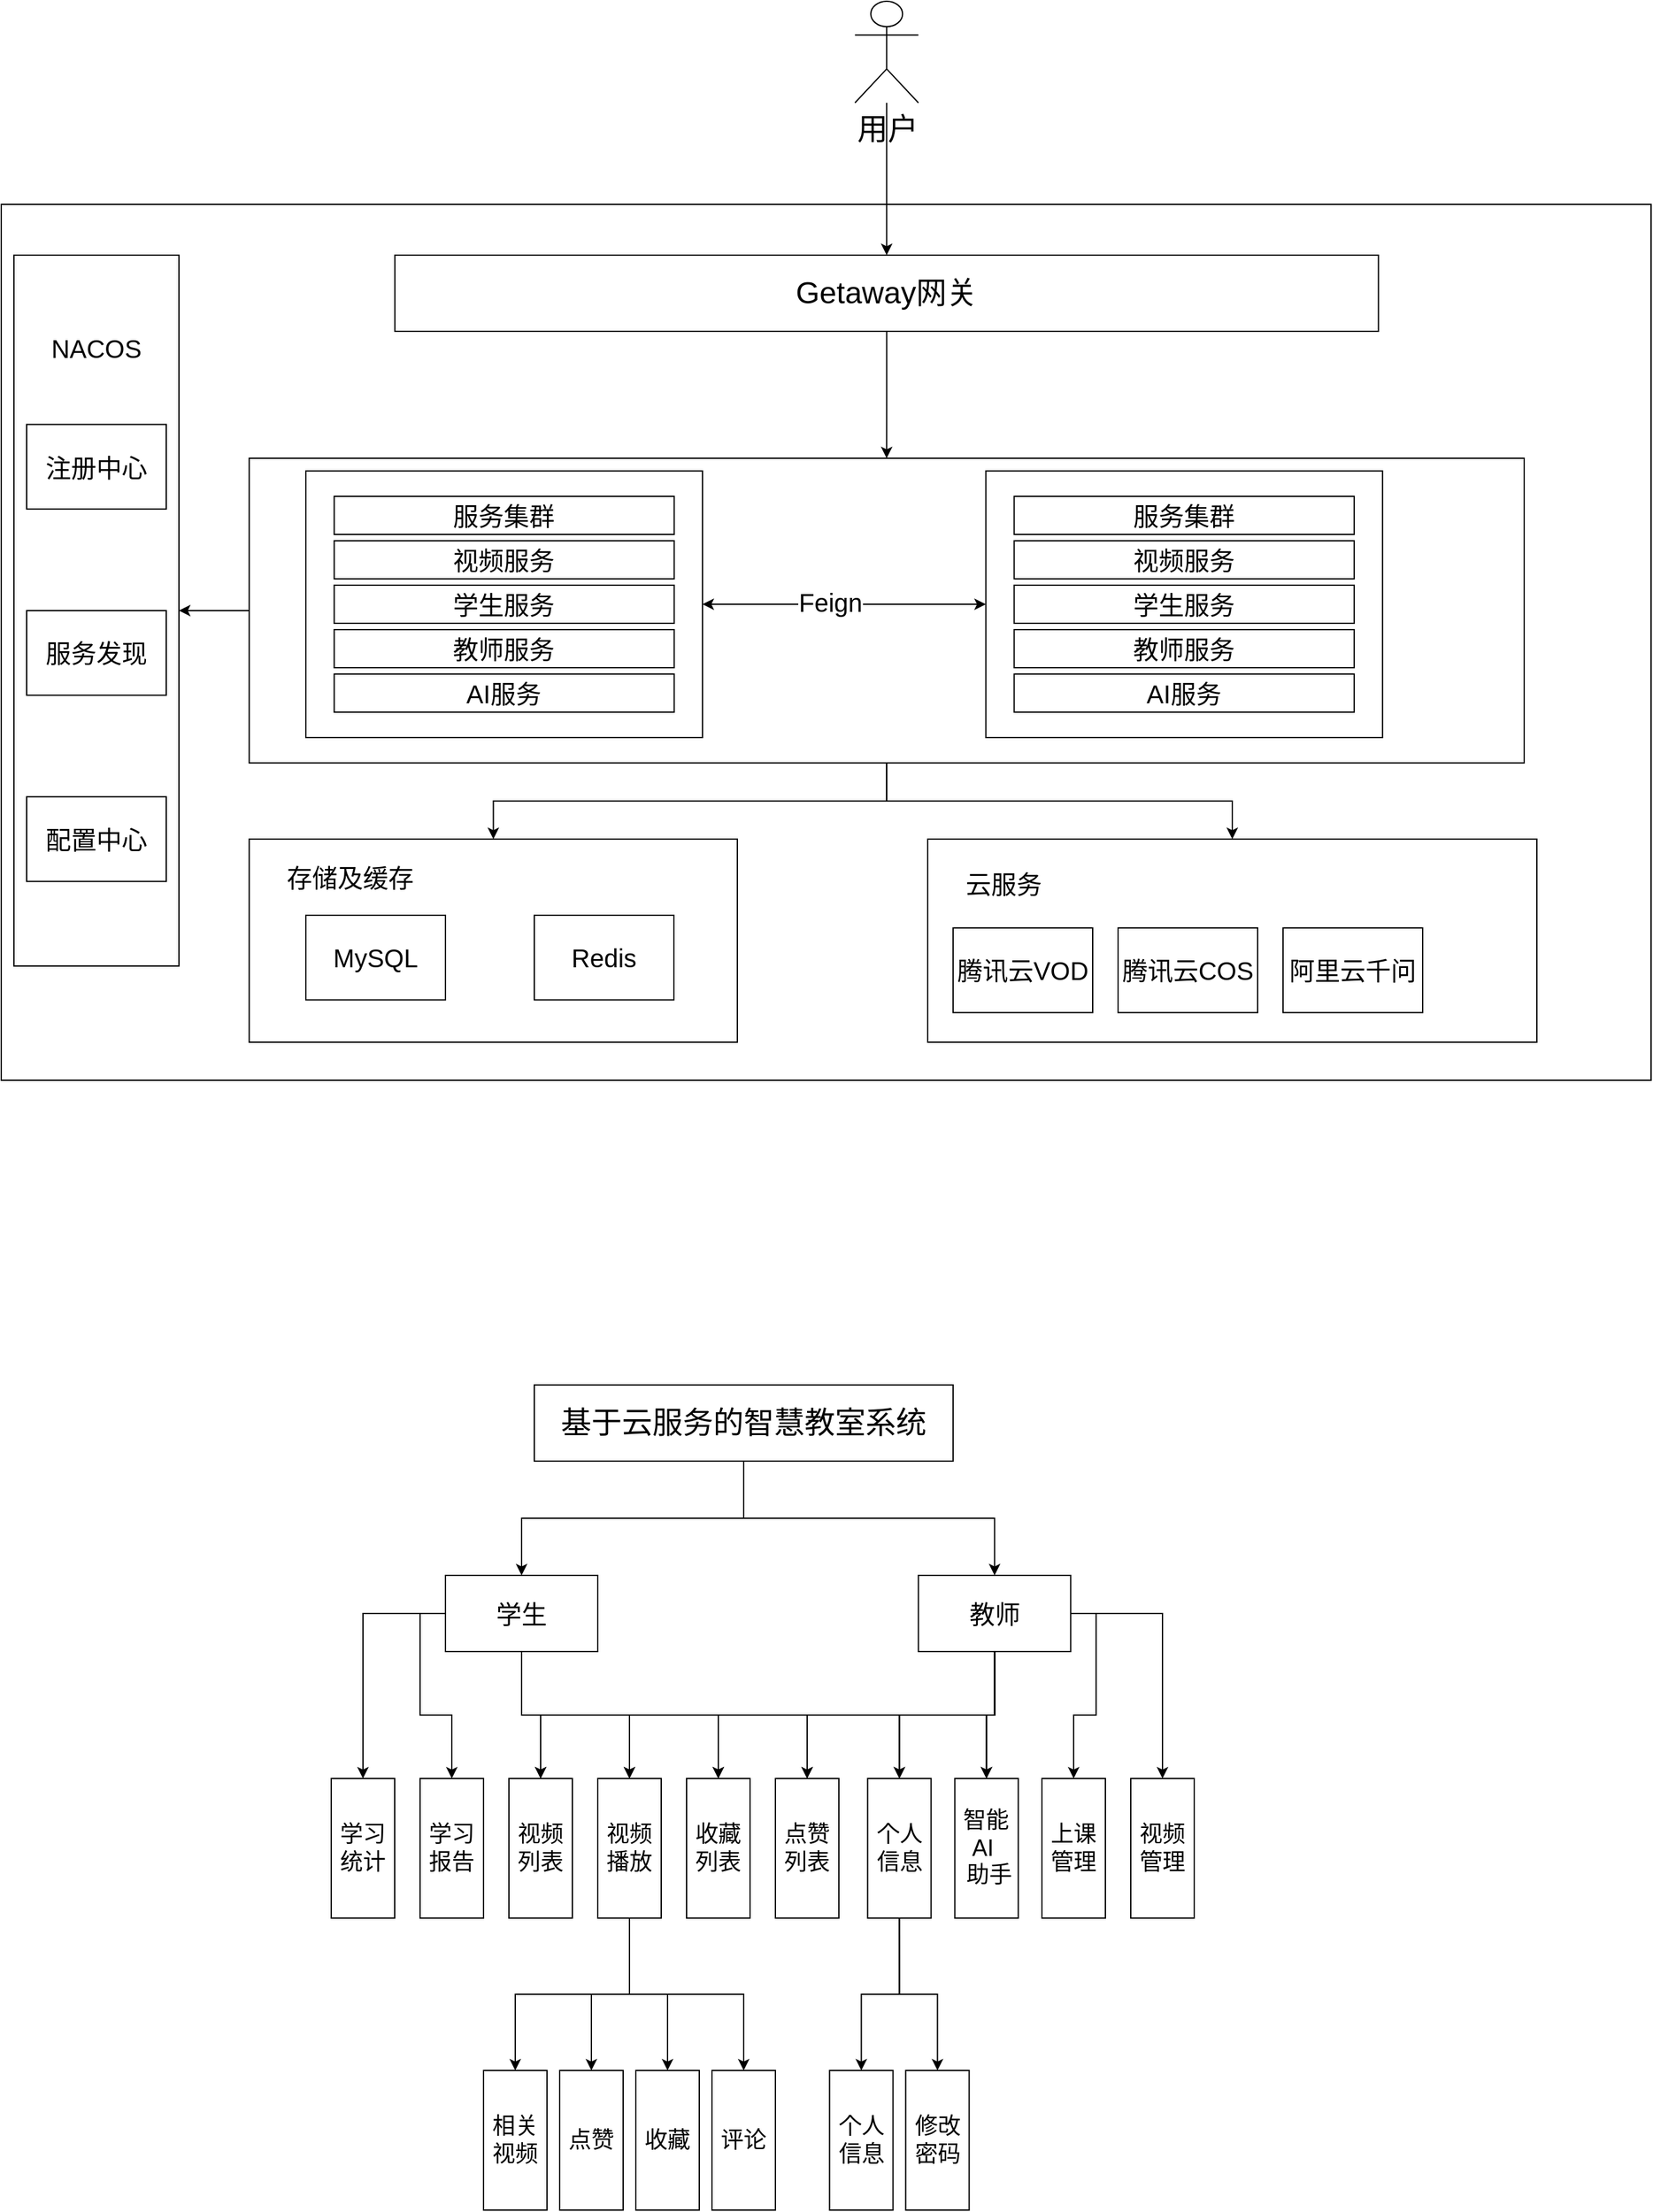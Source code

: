 <mxfile version="27.0.1">
  <diagram name="第 1 页" id="52A_9YvlHmMoZ8Vtk-Tt">
    <mxGraphModel dx="1418" dy="1963" grid="1" gridSize="10" guides="1" tooltips="1" connect="1" arrows="1" fold="1" page="1" pageScale="1" pageWidth="827" pageHeight="1169" math="0" shadow="0">
      <root>
        <mxCell id="0" />
        <mxCell id="1" parent="0" />
        <mxCell id="yeD8wV4yLQNAjynyO6_--6" value="" style="rounded=0;whiteSpace=wrap;html=1;" parent="1" vertex="1">
          <mxGeometry x="50" y="40" width="1300" height="690" as="geometry" />
        </mxCell>
        <mxCell id="yeD8wV4yLQNAjynyO6_--7" value="" style="group" parent="1" vertex="1" connectable="0">
          <mxGeometry x="60" y="80" width="130" height="560" as="geometry" />
        </mxCell>
        <mxCell id="yeD8wV4yLQNAjynyO6_--1" value="" style="rounded=0;whiteSpace=wrap;html=1;" parent="yeD8wV4yLQNAjynyO6_--7" vertex="1">
          <mxGeometry width="130" height="560" as="geometry" />
        </mxCell>
        <mxCell id="yeD8wV4yLQNAjynyO6_--2" value="&lt;font style=&quot;font-size: 20px;&quot;&gt;注册中心&lt;/font&gt;" style="rounded=0;whiteSpace=wrap;html=1;" parent="yeD8wV4yLQNAjynyO6_--7" vertex="1">
          <mxGeometry x="10" y="133.333" width="110" height="66.667" as="geometry" />
        </mxCell>
        <mxCell id="yeD8wV4yLQNAjynyO6_--3" value="&lt;font style=&quot;font-size: 20px;&quot;&gt;服务发现&lt;/font&gt;" style="rounded=0;whiteSpace=wrap;html=1;" parent="yeD8wV4yLQNAjynyO6_--7" vertex="1">
          <mxGeometry x="10" y="280" width="110" height="66.667" as="geometry" />
        </mxCell>
        <mxCell id="yeD8wV4yLQNAjynyO6_--4" value="&lt;font style=&quot;font-size: 20px;&quot;&gt;配置中心&lt;/font&gt;" style="rounded=0;whiteSpace=wrap;html=1;" parent="yeD8wV4yLQNAjynyO6_--7" vertex="1">
          <mxGeometry x="10" y="426.667" width="110" height="66.667" as="geometry" />
        </mxCell>
        <mxCell id="yeD8wV4yLQNAjynyO6_--5" value="&lt;font style=&quot;font-size: 20px;&quot;&gt;NACOS&lt;/font&gt;" style="text;html=1;align=center;verticalAlign=middle;whiteSpace=wrap;rounded=0;" parent="yeD8wV4yLQNAjynyO6_--7" vertex="1">
          <mxGeometry x="35" y="53.333" width="60" height="40" as="geometry" />
        </mxCell>
        <mxCell id="yeD8wV4yLQNAjynyO6_--32" value="" style="group" parent="1" vertex="1" connectable="0">
          <mxGeometry x="290" y="250" width="960" height="230" as="geometry" />
        </mxCell>
        <mxCell id="yeD8wV4yLQNAjynyO6_--21" value="" style="group" parent="yeD8wV4yLQNAjynyO6_--32" vertex="1" connectable="0">
          <mxGeometry width="960" height="230" as="geometry" />
        </mxCell>
        <mxCell id="yeD8wV4yLQNAjynyO6_--31" value="" style="rounded=0;whiteSpace=wrap;html=1;" parent="yeD8wV4yLQNAjynyO6_--21" vertex="1">
          <mxGeometry x="-44.651" y="-10" width="1004.651" height="240.0" as="geometry" />
        </mxCell>
        <mxCell id="yeD8wV4yLQNAjynyO6_--15" value="" style="rounded=0;whiteSpace=wrap;html=1;movable=1;resizable=1;rotatable=1;deletable=1;editable=1;locked=0;connectable=1;" parent="yeD8wV4yLQNAjynyO6_--21" vertex="1">
          <mxGeometry width="312.558" height="210" as="geometry" />
        </mxCell>
        <mxCell id="yeD8wV4yLQNAjynyO6_--9" value="&lt;font style=&quot;font-size: 20px;&quot;&gt;视频服务&lt;/font&gt;" style="rounded=0;whiteSpace=wrap;html=1;movable=1;resizable=1;rotatable=1;deletable=1;editable=1;locked=0;connectable=1;" parent="yeD8wV4yLQNAjynyO6_--21" vertex="1">
          <mxGeometry x="22.326" y="55" width="267.907" height="30.0" as="geometry" />
        </mxCell>
        <mxCell id="yeD8wV4yLQNAjynyO6_--10" value="&lt;font style=&quot;font-size: 20px;&quot;&gt;学生服务&lt;/font&gt;" style="rounded=0;whiteSpace=wrap;html=1;movable=1;resizable=1;rotatable=1;deletable=1;editable=1;locked=0;connectable=1;" parent="yeD8wV4yLQNAjynyO6_--21" vertex="1">
          <mxGeometry x="22.326" y="90" width="267.907" height="30.0" as="geometry" />
        </mxCell>
        <mxCell id="yeD8wV4yLQNAjynyO6_--11" value="&lt;font style=&quot;font-size: 20px;&quot;&gt;服务集群&lt;/font&gt;" style="rounded=0;whiteSpace=wrap;html=1;movable=1;resizable=1;rotatable=1;deletable=1;editable=1;locked=0;connectable=1;" parent="yeD8wV4yLQNAjynyO6_--21" vertex="1">
          <mxGeometry x="22.326" y="20" width="267.907" height="30.0" as="geometry" />
        </mxCell>
        <mxCell id="yeD8wV4yLQNAjynyO6_--12" value="&lt;font style=&quot;font-size: 20px;&quot;&gt;教师服务&lt;/font&gt;" style="rounded=0;whiteSpace=wrap;html=1;movable=1;resizable=1;rotatable=1;deletable=1;editable=1;locked=0;connectable=1;" parent="yeD8wV4yLQNAjynyO6_--21" vertex="1">
          <mxGeometry x="22.326" y="125.0" width="267.907" height="30.0" as="geometry" />
        </mxCell>
        <mxCell id="yeD8wV4yLQNAjynyO6_--13" value="&lt;font style=&quot;font-size: 20px;&quot;&gt;AI服务&lt;/font&gt;" style="rounded=0;whiteSpace=wrap;html=1;movable=1;resizable=1;rotatable=1;deletable=1;editable=1;locked=0;connectable=1;" parent="yeD8wV4yLQNAjynyO6_--21" vertex="1">
          <mxGeometry x="22.326" y="160" width="267.907" height="30.0" as="geometry" />
        </mxCell>
        <mxCell id="yeD8wV4yLQNAjynyO6_--22" value="" style="group" parent="yeD8wV4yLQNAjynyO6_--32" vertex="1" connectable="0">
          <mxGeometry x="535.814" width="312.558" height="210" as="geometry" />
        </mxCell>
        <mxCell id="yeD8wV4yLQNAjynyO6_--23" value="" style="rounded=0;whiteSpace=wrap;html=1;movable=1;resizable=1;rotatable=1;deletable=1;editable=1;locked=0;connectable=1;" parent="yeD8wV4yLQNAjynyO6_--22" vertex="1">
          <mxGeometry width="312.558" height="210" as="geometry" />
        </mxCell>
        <mxCell id="yeD8wV4yLQNAjynyO6_--24" value="&lt;font style=&quot;font-size: 20px;&quot;&gt;视频服务&lt;/font&gt;" style="rounded=0;whiteSpace=wrap;html=1;movable=1;resizable=1;rotatable=1;deletable=1;editable=1;locked=0;connectable=1;" parent="yeD8wV4yLQNAjynyO6_--22" vertex="1">
          <mxGeometry x="22.326" y="55" width="267.907" height="30.0" as="geometry" />
        </mxCell>
        <mxCell id="yeD8wV4yLQNAjynyO6_--25" value="&lt;font style=&quot;font-size: 20px;&quot;&gt;学生服务&lt;/font&gt;" style="rounded=0;whiteSpace=wrap;html=1;movable=1;resizable=1;rotatable=1;deletable=1;editable=1;locked=0;connectable=1;" parent="yeD8wV4yLQNAjynyO6_--22" vertex="1">
          <mxGeometry x="22.326" y="90" width="267.907" height="30.0" as="geometry" />
        </mxCell>
        <mxCell id="yeD8wV4yLQNAjynyO6_--26" value="&lt;font style=&quot;font-size: 20px;&quot;&gt;服务集群&lt;/font&gt;" style="rounded=0;whiteSpace=wrap;html=1;movable=1;resizable=1;rotatable=1;deletable=1;editable=1;locked=0;connectable=1;" parent="yeD8wV4yLQNAjynyO6_--22" vertex="1">
          <mxGeometry x="22.326" y="20" width="267.907" height="30.0" as="geometry" />
        </mxCell>
        <mxCell id="yeD8wV4yLQNAjynyO6_--27" value="&lt;font style=&quot;font-size: 20px;&quot;&gt;教师服务&lt;/font&gt;" style="rounded=0;whiteSpace=wrap;html=1;movable=1;resizable=1;rotatable=1;deletable=1;editable=1;locked=0;connectable=1;" parent="yeD8wV4yLQNAjynyO6_--22" vertex="1">
          <mxGeometry x="22.326" y="125.0" width="267.907" height="30.0" as="geometry" />
        </mxCell>
        <mxCell id="yeD8wV4yLQNAjynyO6_--28" value="&lt;font style=&quot;font-size: 20px;&quot;&gt;AI服务&lt;/font&gt;" style="rounded=0;whiteSpace=wrap;html=1;movable=1;resizable=1;rotatable=1;deletable=1;editable=1;locked=0;connectable=1;" parent="yeD8wV4yLQNAjynyO6_--22" vertex="1">
          <mxGeometry x="22.326" y="160" width="267.907" height="30.0" as="geometry" />
        </mxCell>
        <mxCell id="yeD8wV4yLQNAjynyO6_--29" value="" style="edgeStyle=orthogonalEdgeStyle;rounded=0;orthogonalLoop=1;jettySize=auto;html=1;startArrow=classic;startFill=1;entryX=0;entryY=0.5;entryDx=0;entryDy=0;" parent="yeD8wV4yLQNAjynyO6_--32" source="yeD8wV4yLQNAjynyO6_--15" target="yeD8wV4yLQNAjynyO6_--23" edge="1">
          <mxGeometry relative="1" as="geometry">
            <mxPoint x="446.512" y="105" as="targetPoint" />
          </mxGeometry>
        </mxCell>
        <mxCell id="yeD8wV4yLQNAjynyO6_--30" value="&lt;font style=&quot;font-size: 20px;&quot;&gt;Feign&lt;/font&gt;" style="edgeLabel;html=1;align=center;verticalAlign=middle;resizable=0;points=[];" parent="yeD8wV4yLQNAjynyO6_--29" vertex="1" connectable="0">
          <mxGeometry x="-0.1" y="2" relative="1" as="geometry">
            <mxPoint as="offset" />
          </mxGeometry>
        </mxCell>
        <mxCell id="yeD8wV4yLQNAjynyO6_--41" value="" style="edgeStyle=orthogonalEdgeStyle;rounded=0;orthogonalLoop=1;jettySize=auto;html=1;" parent="1" source="yeD8wV4yLQNAjynyO6_--33" target="yeD8wV4yLQNAjynyO6_--36" edge="1">
          <mxGeometry relative="1" as="geometry" />
        </mxCell>
        <mxCell id="yeD8wV4yLQNAjynyO6_--33" value="&lt;font style=&quot;font-size: 24px;&quot;&gt;用户&lt;/font&gt;" style="shape=umlActor;verticalLabelPosition=bottom;verticalAlign=top;html=1;" parent="1" vertex="1">
          <mxGeometry x="722.67" y="-120" width="50" height="80" as="geometry" />
        </mxCell>
        <mxCell id="yeD8wV4yLQNAjynyO6_--42" value="" style="edgeStyle=orthogonalEdgeStyle;rounded=0;orthogonalLoop=1;jettySize=auto;html=1;" parent="1" source="yeD8wV4yLQNAjynyO6_--36" target="yeD8wV4yLQNAjynyO6_--31" edge="1">
          <mxGeometry relative="1" as="geometry" />
        </mxCell>
        <mxCell id="yeD8wV4yLQNAjynyO6_--36" value="&lt;font style=&quot;font-size: 24px;&quot;&gt;Getaway网关&lt;/font&gt;" style="rounded=0;whiteSpace=wrap;html=1;" parent="1" vertex="1">
          <mxGeometry x="360.17" y="80" width="775" height="60" as="geometry" />
        </mxCell>
        <mxCell id="yeD8wV4yLQNAjynyO6_--40" value="" style="edgeStyle=orthogonalEdgeStyle;rounded=0;orthogonalLoop=1;jettySize=auto;html=1;" parent="1" source="yeD8wV4yLQNAjynyO6_--31" target="yeD8wV4yLQNAjynyO6_--1" edge="1">
          <mxGeometry relative="1" as="geometry" />
        </mxCell>
        <mxCell id="yeD8wV4yLQNAjynyO6_--44" value="" style="edgeStyle=orthogonalEdgeStyle;rounded=0;orthogonalLoop=1;jettySize=auto;html=1;" parent="1" source="yeD8wV4yLQNAjynyO6_--31" target="yeD8wV4yLQNAjynyO6_--43" edge="1">
          <mxGeometry relative="1" as="geometry" />
        </mxCell>
        <mxCell id="yeD8wV4yLQNAjynyO6_--50" value="" style="group" parent="1" vertex="1" connectable="0">
          <mxGeometry x="245.35" y="540" width="384.65" height="160" as="geometry" />
        </mxCell>
        <mxCell id="yeD8wV4yLQNAjynyO6_--43" value="" style="rounded=0;whiteSpace=wrap;html=1;" parent="yeD8wV4yLQNAjynyO6_--50" vertex="1">
          <mxGeometry width="384.65" height="160" as="geometry" />
        </mxCell>
        <mxCell id="yeD8wV4yLQNAjynyO6_--45" value="&lt;font style=&quot;font-size: 20px;&quot;&gt;MySQL&lt;/font&gt;" style="rounded=0;whiteSpace=wrap;html=1;" parent="yeD8wV4yLQNAjynyO6_--50" vertex="1">
          <mxGeometry x="44.65" y="60.003" width="110" height="66.667" as="geometry" />
        </mxCell>
        <mxCell id="yeD8wV4yLQNAjynyO6_--48" value="&lt;font style=&quot;font-size: 20px;&quot;&gt;存储及缓存&lt;/font&gt;" style="text;html=1;align=center;verticalAlign=middle;whiteSpace=wrap;rounded=0;" parent="yeD8wV4yLQNAjynyO6_--50" vertex="1">
          <mxGeometry x="14.65" y="10" width="130" height="40" as="geometry" />
        </mxCell>
        <mxCell id="yeD8wV4yLQNAjynyO6_--49" value="&lt;font style=&quot;font-size: 20px;&quot;&gt;Redis&lt;/font&gt;" style="rounded=0;whiteSpace=wrap;html=1;" parent="yeD8wV4yLQNAjynyO6_--50" vertex="1">
          <mxGeometry x="224.65" y="60.003" width="110" height="66.667" as="geometry" />
        </mxCell>
        <mxCell id="yeD8wV4yLQNAjynyO6_--57" style="edgeStyle=orthogonalEdgeStyle;rounded=0;orthogonalLoop=1;jettySize=auto;html=1;entryX=0.5;entryY=0;entryDx=0;entryDy=0;" parent="1" source="yeD8wV4yLQNAjynyO6_--31" target="yeD8wV4yLQNAjynyO6_--51" edge="1">
          <mxGeometry relative="1" as="geometry" />
        </mxCell>
        <mxCell id="yeD8wV4yLQNAjynyO6_--58" value="" style="group" parent="1" vertex="1" connectable="0">
          <mxGeometry x="780" y="540" width="480" height="160" as="geometry" />
        </mxCell>
        <mxCell id="yeD8wV4yLQNAjynyO6_--51" value="" style="rounded=0;whiteSpace=wrap;html=1;" parent="yeD8wV4yLQNAjynyO6_--58" vertex="1">
          <mxGeometry width="480" height="160" as="geometry" />
        </mxCell>
        <mxCell id="yeD8wV4yLQNAjynyO6_--52" value="&lt;font style=&quot;font-size: 20px;&quot;&gt;云服务&lt;/font&gt;" style="text;html=1;align=center;verticalAlign=middle;whiteSpace=wrap;rounded=0;" parent="yeD8wV4yLQNAjynyO6_--58" vertex="1">
          <mxGeometry x="20" y="20" width="80" height="30" as="geometry" />
        </mxCell>
        <mxCell id="yeD8wV4yLQNAjynyO6_--53" value="&lt;span style=&quot;font-size: 20px;&quot;&gt;腾讯云VOD&lt;/span&gt;" style="rounded=0;whiteSpace=wrap;html=1;" parent="yeD8wV4yLQNAjynyO6_--58" vertex="1">
          <mxGeometry x="20" y="70.003" width="110" height="66.667" as="geometry" />
        </mxCell>
        <mxCell id="yeD8wV4yLQNAjynyO6_--55" value="&lt;span style=&quot;font-size: 20px;&quot;&gt;腾讯云COS&lt;/span&gt;" style="rounded=0;whiteSpace=wrap;html=1;" parent="yeD8wV4yLQNAjynyO6_--58" vertex="1">
          <mxGeometry x="150" y="70.003" width="110" height="66.667" as="geometry" />
        </mxCell>
        <mxCell id="yeD8wV4yLQNAjynyO6_--56" value="&lt;span style=&quot;font-size: 20px;&quot;&gt;阿里云千问&lt;/span&gt;" style="rounded=0;whiteSpace=wrap;html=1;" parent="yeD8wV4yLQNAjynyO6_--58" vertex="1">
          <mxGeometry x="280" y="70.003" width="110" height="66.667" as="geometry" />
        </mxCell>
        <mxCell id="Po1ssnogxdxeeLYaTg7c-4" style="edgeStyle=orthogonalEdgeStyle;rounded=0;orthogonalLoop=1;jettySize=auto;html=1;" edge="1" parent="1" source="Po1ssnogxdxeeLYaTg7c-1" target="Po1ssnogxdxeeLYaTg7c-2">
          <mxGeometry relative="1" as="geometry" />
        </mxCell>
        <mxCell id="Po1ssnogxdxeeLYaTg7c-5" style="edgeStyle=orthogonalEdgeStyle;rounded=0;orthogonalLoop=1;jettySize=auto;html=1;" edge="1" parent="1" source="Po1ssnogxdxeeLYaTg7c-1" target="Po1ssnogxdxeeLYaTg7c-3">
          <mxGeometry relative="1" as="geometry" />
        </mxCell>
        <mxCell id="Po1ssnogxdxeeLYaTg7c-1" value="&lt;font style=&quot;font-size: 24px;&quot;&gt;基于云服务的智慧教室系统&lt;/font&gt;" style="rounded=0;whiteSpace=wrap;html=1;" vertex="1" parent="1">
          <mxGeometry x="470" y="970" width="330" height="60" as="geometry" />
        </mxCell>
        <mxCell id="Po1ssnogxdxeeLYaTg7c-18" style="edgeStyle=orthogonalEdgeStyle;rounded=0;orthogonalLoop=1;jettySize=auto;html=1;entryX=0.5;entryY=0;entryDx=0;entryDy=0;" edge="1" parent="1" source="Po1ssnogxdxeeLYaTg7c-2" target="Po1ssnogxdxeeLYaTg7c-6">
          <mxGeometry relative="1" as="geometry" />
        </mxCell>
        <mxCell id="Po1ssnogxdxeeLYaTg7c-19" style="edgeStyle=orthogonalEdgeStyle;rounded=0;orthogonalLoop=1;jettySize=auto;html=1;entryX=0.5;entryY=0;entryDx=0;entryDy=0;exitX=0.5;exitY=1;exitDx=0;exitDy=0;" edge="1" parent="1" source="Po1ssnogxdxeeLYaTg7c-2" target="Po1ssnogxdxeeLYaTg7c-7">
          <mxGeometry relative="1" as="geometry" />
        </mxCell>
        <mxCell id="Po1ssnogxdxeeLYaTg7c-20" style="edgeStyle=orthogonalEdgeStyle;rounded=0;orthogonalLoop=1;jettySize=auto;html=1;exitX=0.5;exitY=1;exitDx=0;exitDy=0;" edge="1" parent="1" source="Po1ssnogxdxeeLYaTg7c-2" target="Po1ssnogxdxeeLYaTg7c-12">
          <mxGeometry relative="1" as="geometry" />
        </mxCell>
        <mxCell id="Po1ssnogxdxeeLYaTg7c-21" style="edgeStyle=orthogonalEdgeStyle;rounded=0;orthogonalLoop=1;jettySize=auto;html=1;entryX=0.5;entryY=0;entryDx=0;entryDy=0;exitX=0.5;exitY=1;exitDx=0;exitDy=0;" edge="1" parent="1" source="Po1ssnogxdxeeLYaTg7c-2" target="Po1ssnogxdxeeLYaTg7c-13">
          <mxGeometry relative="1" as="geometry" />
        </mxCell>
        <mxCell id="Po1ssnogxdxeeLYaTg7c-29" style="edgeStyle=orthogonalEdgeStyle;rounded=0;orthogonalLoop=1;jettySize=auto;html=1;exitX=0.5;exitY=1;exitDx=0;exitDy=0;" edge="1" parent="1" source="Po1ssnogxdxeeLYaTg7c-2" target="Po1ssnogxdxeeLYaTg7c-27">
          <mxGeometry relative="1" as="geometry" />
        </mxCell>
        <mxCell id="Po1ssnogxdxeeLYaTg7c-39" style="edgeStyle=orthogonalEdgeStyle;rounded=0;orthogonalLoop=1;jettySize=auto;html=1;exitX=0.5;exitY=1;exitDx=0;exitDy=0;" edge="1" parent="1" source="Po1ssnogxdxeeLYaTg7c-2" target="Po1ssnogxdxeeLYaTg7c-37">
          <mxGeometry relative="1" as="geometry" />
        </mxCell>
        <mxCell id="Po1ssnogxdxeeLYaTg7c-40" style="edgeStyle=orthogonalEdgeStyle;rounded=0;orthogonalLoop=1;jettySize=auto;html=1;exitX=0;exitY=0.5;exitDx=0;exitDy=0;" edge="1" parent="1" source="Po1ssnogxdxeeLYaTg7c-2" target="Po1ssnogxdxeeLYaTg7c-35">
          <mxGeometry relative="1" as="geometry" />
        </mxCell>
        <mxCell id="Po1ssnogxdxeeLYaTg7c-41" style="edgeStyle=orthogonalEdgeStyle;rounded=0;orthogonalLoop=1;jettySize=auto;html=1;exitX=0;exitY=0.5;exitDx=0;exitDy=0;" edge="1" parent="1" source="Po1ssnogxdxeeLYaTg7c-2" target="Po1ssnogxdxeeLYaTg7c-36">
          <mxGeometry relative="1" as="geometry" />
        </mxCell>
        <mxCell id="Po1ssnogxdxeeLYaTg7c-2" value="&lt;font style=&quot;font-size: 20px;&quot;&gt;学生&lt;/font&gt;" style="rounded=0;whiteSpace=wrap;html=1;" vertex="1" parent="1">
          <mxGeometry x="400" y="1120" width="120" height="60" as="geometry" />
        </mxCell>
        <mxCell id="Po1ssnogxdxeeLYaTg7c-23" style="edgeStyle=orthogonalEdgeStyle;rounded=0;orthogonalLoop=1;jettySize=auto;html=1;entryX=0.5;entryY=0;entryDx=0;entryDy=0;exitX=0.5;exitY=1;exitDx=0;exitDy=0;" edge="1" parent="1" source="Po1ssnogxdxeeLYaTg7c-3" target="Po1ssnogxdxeeLYaTg7c-6">
          <mxGeometry relative="1" as="geometry" />
        </mxCell>
        <mxCell id="Po1ssnogxdxeeLYaTg7c-24" style="edgeStyle=orthogonalEdgeStyle;rounded=0;orthogonalLoop=1;jettySize=auto;html=1;exitX=0.5;exitY=1;exitDx=0;exitDy=0;" edge="1" parent="1" source="Po1ssnogxdxeeLYaTg7c-3" target="Po1ssnogxdxeeLYaTg7c-7">
          <mxGeometry relative="1" as="geometry" />
        </mxCell>
        <mxCell id="Po1ssnogxdxeeLYaTg7c-25" style="edgeStyle=orthogonalEdgeStyle;rounded=0;orthogonalLoop=1;jettySize=auto;html=1;exitX=0.5;exitY=1;exitDx=0;exitDy=0;" edge="1" parent="1" source="Po1ssnogxdxeeLYaTg7c-3" target="Po1ssnogxdxeeLYaTg7c-12">
          <mxGeometry relative="1" as="geometry" />
        </mxCell>
        <mxCell id="Po1ssnogxdxeeLYaTg7c-26" style="edgeStyle=orthogonalEdgeStyle;rounded=0;orthogonalLoop=1;jettySize=auto;html=1;entryX=0.5;entryY=0;entryDx=0;entryDy=0;exitX=0.5;exitY=1;exitDx=0;exitDy=0;" edge="1" parent="1" source="Po1ssnogxdxeeLYaTg7c-3" target="Po1ssnogxdxeeLYaTg7c-13">
          <mxGeometry relative="1" as="geometry" />
        </mxCell>
        <mxCell id="Po1ssnogxdxeeLYaTg7c-28" style="edgeStyle=orthogonalEdgeStyle;rounded=0;orthogonalLoop=1;jettySize=auto;html=1;" edge="1" parent="1" source="Po1ssnogxdxeeLYaTg7c-3" target="Po1ssnogxdxeeLYaTg7c-27">
          <mxGeometry relative="1" as="geometry" />
        </mxCell>
        <mxCell id="Po1ssnogxdxeeLYaTg7c-38" style="edgeStyle=orthogonalEdgeStyle;rounded=0;orthogonalLoop=1;jettySize=auto;html=1;" edge="1" parent="1" source="Po1ssnogxdxeeLYaTg7c-3" target="Po1ssnogxdxeeLYaTg7c-37">
          <mxGeometry relative="1" as="geometry" />
        </mxCell>
        <mxCell id="Po1ssnogxdxeeLYaTg7c-44" style="edgeStyle=orthogonalEdgeStyle;rounded=0;orthogonalLoop=1;jettySize=auto;html=1;exitX=1;exitY=0.5;exitDx=0;exitDy=0;" edge="1" parent="1" source="Po1ssnogxdxeeLYaTg7c-3" target="Po1ssnogxdxeeLYaTg7c-42">
          <mxGeometry relative="1" as="geometry" />
        </mxCell>
        <mxCell id="Po1ssnogxdxeeLYaTg7c-45" style="edgeStyle=orthogonalEdgeStyle;rounded=0;orthogonalLoop=1;jettySize=auto;html=1;exitX=1;exitY=0.5;exitDx=0;exitDy=0;" edge="1" parent="1" source="Po1ssnogxdxeeLYaTg7c-3" target="Po1ssnogxdxeeLYaTg7c-43">
          <mxGeometry relative="1" as="geometry" />
        </mxCell>
        <mxCell id="Po1ssnogxdxeeLYaTg7c-3" value="&lt;font style=&quot;font-size: 20px;&quot;&gt;教师&lt;/font&gt;" style="rounded=0;whiteSpace=wrap;html=1;" vertex="1" parent="1">
          <mxGeometry x="772.67" y="1120" width="120" height="60" as="geometry" />
        </mxCell>
        <mxCell id="Po1ssnogxdxeeLYaTg7c-6" value="&lt;font style=&quot;font-size: 18px;&quot;&gt;视频列表&lt;/font&gt;" style="rounded=0;whiteSpace=wrap;html=1;" vertex="1" parent="1">
          <mxGeometry x="450.0" y="1280" width="50" height="110" as="geometry" />
        </mxCell>
        <mxCell id="Po1ssnogxdxeeLYaTg7c-14" style="edgeStyle=orthogonalEdgeStyle;rounded=0;orthogonalLoop=1;jettySize=auto;html=1;entryX=0.5;entryY=0;entryDx=0;entryDy=0;exitX=0.5;exitY=1;exitDx=0;exitDy=0;" edge="1" parent="1" source="Po1ssnogxdxeeLYaTg7c-7" target="Po1ssnogxdxeeLYaTg7c-8">
          <mxGeometry relative="1" as="geometry" />
        </mxCell>
        <mxCell id="Po1ssnogxdxeeLYaTg7c-15" style="edgeStyle=orthogonalEdgeStyle;rounded=0;orthogonalLoop=1;jettySize=auto;html=1;" edge="1" parent="1" source="Po1ssnogxdxeeLYaTg7c-7" target="Po1ssnogxdxeeLYaTg7c-9">
          <mxGeometry relative="1" as="geometry" />
        </mxCell>
        <mxCell id="Po1ssnogxdxeeLYaTg7c-16" style="edgeStyle=orthogonalEdgeStyle;rounded=0;orthogonalLoop=1;jettySize=auto;html=1;exitX=0.5;exitY=1;exitDx=0;exitDy=0;" edge="1" parent="1" source="Po1ssnogxdxeeLYaTg7c-7" target="Po1ssnogxdxeeLYaTg7c-10">
          <mxGeometry relative="1" as="geometry" />
        </mxCell>
        <mxCell id="Po1ssnogxdxeeLYaTg7c-17" style="edgeStyle=orthogonalEdgeStyle;rounded=0;orthogonalLoop=1;jettySize=auto;html=1;entryX=0.5;entryY=0;entryDx=0;entryDy=0;exitX=0.5;exitY=1;exitDx=0;exitDy=0;" edge="1" parent="1" source="Po1ssnogxdxeeLYaTg7c-7" target="Po1ssnogxdxeeLYaTg7c-11">
          <mxGeometry relative="1" as="geometry" />
        </mxCell>
        <mxCell id="Po1ssnogxdxeeLYaTg7c-7" value="&lt;font style=&quot;font-size: 18px;&quot;&gt;视频播放&lt;/font&gt;" style="rounded=0;whiteSpace=wrap;html=1;" vertex="1" parent="1">
          <mxGeometry x="520" y="1280" width="50" height="110" as="geometry" />
        </mxCell>
        <mxCell id="Po1ssnogxdxeeLYaTg7c-8" value="&lt;span style=&quot;font-size: 18px;&quot;&gt;相关视频&lt;/span&gt;" style="rounded=0;whiteSpace=wrap;html=1;" vertex="1" parent="1">
          <mxGeometry x="430.0" y="1510" width="50" height="110" as="geometry" />
        </mxCell>
        <mxCell id="Po1ssnogxdxeeLYaTg7c-9" value="&lt;span style=&quot;font-size: 18px;&quot;&gt;点赞&lt;/span&gt;" style="rounded=0;whiteSpace=wrap;html=1;" vertex="1" parent="1">
          <mxGeometry x="490.0" y="1510" width="50" height="110" as="geometry" />
        </mxCell>
        <mxCell id="Po1ssnogxdxeeLYaTg7c-10" value="&lt;span style=&quot;font-size: 18px;&quot;&gt;收藏&lt;/span&gt;" style="rounded=0;whiteSpace=wrap;html=1;" vertex="1" parent="1">
          <mxGeometry x="550" y="1510" width="50" height="110" as="geometry" />
        </mxCell>
        <mxCell id="Po1ssnogxdxeeLYaTg7c-11" value="&lt;span style=&quot;font-size: 18px;&quot;&gt;评论&lt;/span&gt;" style="rounded=0;whiteSpace=wrap;html=1;" vertex="1" parent="1">
          <mxGeometry x="610" y="1510" width="50" height="110" as="geometry" />
        </mxCell>
        <mxCell id="Po1ssnogxdxeeLYaTg7c-12" value="&lt;font style=&quot;font-size: 18px;&quot;&gt;收藏列表&lt;/font&gt;" style="rounded=0;whiteSpace=wrap;html=1;" vertex="1" parent="1">
          <mxGeometry x="590" y="1280" width="50" height="110" as="geometry" />
        </mxCell>
        <mxCell id="Po1ssnogxdxeeLYaTg7c-13" value="&lt;font style=&quot;font-size: 18px;&quot;&gt;点赞列表&lt;/font&gt;" style="rounded=0;whiteSpace=wrap;html=1;" vertex="1" parent="1">
          <mxGeometry x="660" y="1280" width="50" height="110" as="geometry" />
        </mxCell>
        <mxCell id="Po1ssnogxdxeeLYaTg7c-31" value="" style="edgeStyle=orthogonalEdgeStyle;rounded=0;orthogonalLoop=1;jettySize=auto;html=1;exitX=0.5;exitY=1;exitDx=0;exitDy=0;" edge="1" parent="1" source="Po1ssnogxdxeeLYaTg7c-27" target="Po1ssnogxdxeeLYaTg7c-30">
          <mxGeometry relative="1" as="geometry" />
        </mxCell>
        <mxCell id="Po1ssnogxdxeeLYaTg7c-34" value="" style="edgeStyle=orthogonalEdgeStyle;rounded=0;orthogonalLoop=1;jettySize=auto;html=1;exitX=0.5;exitY=1;exitDx=0;exitDy=0;" edge="1" parent="1" source="Po1ssnogxdxeeLYaTg7c-27" target="Po1ssnogxdxeeLYaTg7c-33">
          <mxGeometry relative="1" as="geometry" />
        </mxCell>
        <mxCell id="Po1ssnogxdxeeLYaTg7c-27" value="&lt;font style=&quot;font-size: 18px;&quot;&gt;个人信息&lt;/font&gt;" style="rounded=0;whiteSpace=wrap;html=1;" vertex="1" parent="1">
          <mxGeometry x="732.67" y="1280" width="50" height="110" as="geometry" />
        </mxCell>
        <mxCell id="Po1ssnogxdxeeLYaTg7c-30" value="&lt;font style=&quot;font-size: 18px;&quot;&gt;个人信息&lt;/font&gt;" style="rounded=0;whiteSpace=wrap;html=1;" vertex="1" parent="1">
          <mxGeometry x="702.67" y="1510" width="50" height="110" as="geometry" />
        </mxCell>
        <mxCell id="Po1ssnogxdxeeLYaTg7c-33" value="&lt;font style=&quot;font-size: 18px;&quot;&gt;修改密码&lt;/font&gt;" style="rounded=0;whiteSpace=wrap;html=1;" vertex="1" parent="1">
          <mxGeometry x="762.67" y="1510" width="50" height="110" as="geometry" />
        </mxCell>
        <mxCell id="Po1ssnogxdxeeLYaTg7c-35" value="&lt;font style=&quot;font-size: 18px;&quot;&gt;学习报告&lt;/font&gt;" style="rounded=0;whiteSpace=wrap;html=1;" vertex="1" parent="1">
          <mxGeometry x="380.0" y="1280" width="50" height="110" as="geometry" />
        </mxCell>
        <mxCell id="Po1ssnogxdxeeLYaTg7c-36" value="&lt;font style=&quot;font-size: 18px;&quot;&gt;学习统计&lt;/font&gt;" style="rounded=0;whiteSpace=wrap;html=1;" vertex="1" parent="1">
          <mxGeometry x="310.0" y="1280" width="50" height="110" as="geometry" />
        </mxCell>
        <mxCell id="Po1ssnogxdxeeLYaTg7c-37" value="&lt;font style=&quot;font-size: 18px;&quot;&gt;智能AI&amp;nbsp; &amp;nbsp;助手&lt;/font&gt;" style="rounded=0;whiteSpace=wrap;html=1;" vertex="1" parent="1">
          <mxGeometry x="801.34" y="1280" width="50" height="110" as="geometry" />
        </mxCell>
        <mxCell id="Po1ssnogxdxeeLYaTg7c-42" value="&lt;font style=&quot;font-size: 18px;&quot;&gt;上课管理&lt;/font&gt;" style="rounded=0;whiteSpace=wrap;html=1;" vertex="1" parent="1">
          <mxGeometry x="870" y="1280" width="50" height="110" as="geometry" />
        </mxCell>
        <mxCell id="Po1ssnogxdxeeLYaTg7c-43" value="&lt;font style=&quot;font-size: 18px;&quot;&gt;视频管理&lt;/font&gt;" style="rounded=0;whiteSpace=wrap;html=1;" vertex="1" parent="1">
          <mxGeometry x="940" y="1280" width="50" height="110" as="geometry" />
        </mxCell>
      </root>
    </mxGraphModel>
  </diagram>
</mxfile>
